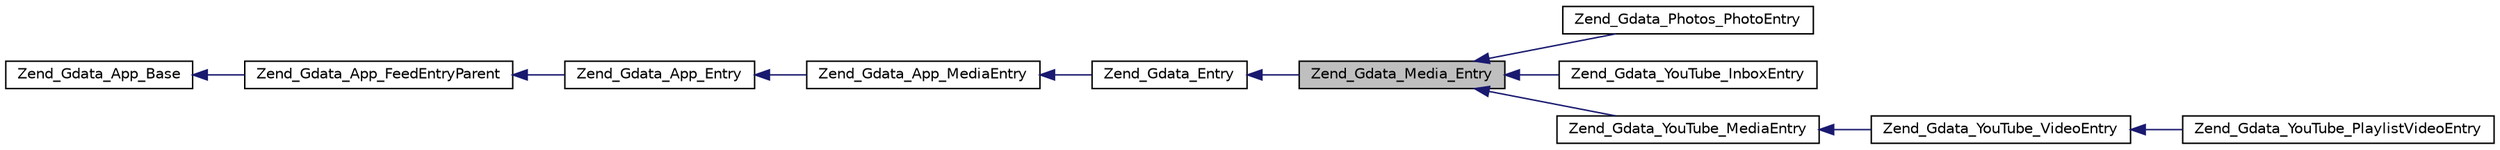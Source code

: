 digraph G
{
  edge [fontname="Helvetica",fontsize="10",labelfontname="Helvetica",labelfontsize="10"];
  node [fontname="Helvetica",fontsize="10",shape=record];
  rankdir="LR";
  Node1 [label="Zend_Gdata_Media_Entry",height=0.2,width=0.4,color="black", fillcolor="grey75", style="filled" fontcolor="black"];
  Node2 -> Node1 [dir="back",color="midnightblue",fontsize="10",style="solid",fontname="Helvetica"];
  Node2 [label="Zend_Gdata_Entry",height=0.2,width=0.4,color="black", fillcolor="white", style="filled",URL="$class_zend___gdata___entry.html"];
  Node3 -> Node2 [dir="back",color="midnightblue",fontsize="10",style="solid",fontname="Helvetica"];
  Node3 [label="Zend_Gdata_App_MediaEntry",height=0.2,width=0.4,color="black", fillcolor="white", style="filled",URL="$class_zend___gdata___app___media_entry.html"];
  Node4 -> Node3 [dir="back",color="midnightblue",fontsize="10",style="solid",fontname="Helvetica"];
  Node4 [label="Zend_Gdata_App_Entry",height=0.2,width=0.4,color="black", fillcolor="white", style="filled",URL="$class_zend___gdata___app___entry.html"];
  Node5 -> Node4 [dir="back",color="midnightblue",fontsize="10",style="solid",fontname="Helvetica"];
  Node5 [label="Zend_Gdata_App_FeedEntryParent",height=0.2,width=0.4,color="black", fillcolor="white", style="filled",URL="$class_zend___gdata___app___feed_entry_parent.html"];
  Node6 -> Node5 [dir="back",color="midnightblue",fontsize="10",style="solid",fontname="Helvetica"];
  Node6 [label="Zend_Gdata_App_Base",height=0.2,width=0.4,color="black", fillcolor="white", style="filled",URL="$class_zend___gdata___app___base.html"];
  Node1 -> Node7 [dir="back",color="midnightblue",fontsize="10",style="solid",fontname="Helvetica"];
  Node7 [label="Zend_Gdata_Photos_PhotoEntry",height=0.2,width=0.4,color="black", fillcolor="white", style="filled",URL="$class_zend___gdata___photos___photo_entry.html"];
  Node1 -> Node8 [dir="back",color="midnightblue",fontsize="10",style="solid",fontname="Helvetica"];
  Node8 [label="Zend_Gdata_YouTube_InboxEntry",height=0.2,width=0.4,color="black", fillcolor="white", style="filled",URL="$class_zend___gdata___you_tube___inbox_entry.html"];
  Node1 -> Node9 [dir="back",color="midnightblue",fontsize="10",style="solid",fontname="Helvetica"];
  Node9 [label="Zend_Gdata_YouTube_MediaEntry",height=0.2,width=0.4,color="black", fillcolor="white", style="filled",URL="$class_zend___gdata___you_tube___media_entry.html"];
  Node9 -> Node10 [dir="back",color="midnightblue",fontsize="10",style="solid",fontname="Helvetica"];
  Node10 [label="Zend_Gdata_YouTube_VideoEntry",height=0.2,width=0.4,color="black", fillcolor="white", style="filled",URL="$class_zend___gdata___you_tube___video_entry.html"];
  Node10 -> Node11 [dir="back",color="midnightblue",fontsize="10",style="solid",fontname="Helvetica"];
  Node11 [label="Zend_Gdata_YouTube_PlaylistVideoEntry",height=0.2,width=0.4,color="black", fillcolor="white", style="filled",URL="$class_zend___gdata___you_tube___playlist_video_entry.html"];
}
